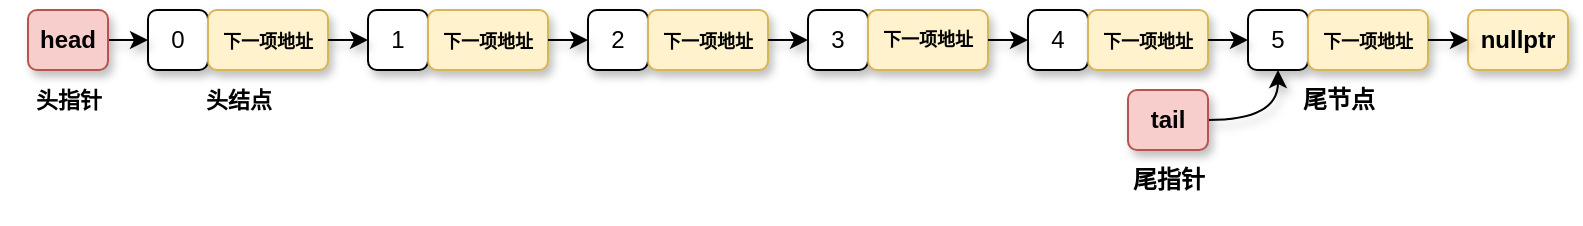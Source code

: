 <mxfile version="20.3.0" type="device"><diagram id="C2HEj8s1JAcgYbIjPdRO" name="第 1 页"><mxGraphModel dx="1913" dy="2265" grid="1" gridSize="10" guides="1" tooltips="1" connect="1" arrows="1" fold="1" page="1" pageScale="1" pageWidth="1169" pageHeight="827" background="none" math="0" shadow="0"><root><mxCell id="0"/><mxCell id="1" parent="0"/><mxCell id="L7vXzGxKrCVrSSjWKSGP-33" value="" style="group;shadow=1;rounded=1;" parent="1" vertex="1" connectable="0"><mxGeometry x="80" y="-810" width="90" height="30" as="geometry"/></mxCell><mxCell id="L7vXzGxKrCVrSSjWKSGP-34" value="0" style="rounded=1;whiteSpace=wrap;html=1;shadow=1;" parent="L7vXzGxKrCVrSSjWKSGP-33" vertex="1"><mxGeometry width="30" height="30" as="geometry"/></mxCell><mxCell id="L7vXzGxKrCVrSSjWKSGP-35" value="&lt;font style=&quot;font-size: 9px; line-height: 0;&quot;&gt;&lt;b&gt;下一项地址&lt;/b&gt;&lt;/font&gt;" style="rounded=1;whiteSpace=wrap;html=1;fillColor=#fff2cc;strokeColor=#d6b656;shadow=1;" parent="L7vXzGxKrCVrSSjWKSGP-33" vertex="1"><mxGeometry x="30" width="60" height="30" as="geometry"/></mxCell><mxCell id="L7vXzGxKrCVrSSjWKSGP-36" value="" style="group;shadow=1;rounded=1;" parent="1" vertex="1" connectable="0"><mxGeometry x="190" y="-810" width="90" height="30" as="geometry"/></mxCell><mxCell id="L7vXzGxKrCVrSSjWKSGP-37" value="1" style="rounded=1;whiteSpace=wrap;html=1;shadow=1;" parent="L7vXzGxKrCVrSSjWKSGP-36" vertex="1"><mxGeometry width="30" height="30" as="geometry"/></mxCell><mxCell id="L7vXzGxKrCVrSSjWKSGP-38" value="&lt;b style=&quot;font-size: 9px;&quot;&gt;下一项地址&lt;/b&gt;" style="rounded=1;whiteSpace=wrap;html=1;fillColor=#fff2cc;strokeColor=#d6b656;shadow=1;" parent="L7vXzGxKrCVrSSjWKSGP-36" vertex="1"><mxGeometry x="30" width="60" height="30" as="geometry"/></mxCell><mxCell id="L7vXzGxKrCVrSSjWKSGP-41" value="" style="group;shadow=1;rounded=1;" parent="1" vertex="1" connectable="0"><mxGeometry x="300" y="-810" width="90" height="30" as="geometry"/></mxCell><mxCell id="L7vXzGxKrCVrSSjWKSGP-42" value="2" style="rounded=1;whiteSpace=wrap;html=1;shadow=1;" parent="L7vXzGxKrCVrSSjWKSGP-41" vertex="1"><mxGeometry width="30" height="30" as="geometry"/></mxCell><mxCell id="L7vXzGxKrCVrSSjWKSGP-43" value="&lt;b style=&quot;font-size: 9px;&quot;&gt;下一项地址&lt;/b&gt;" style="rounded=1;whiteSpace=wrap;html=1;fillColor=#fff2cc;strokeColor=#d6b656;shadow=1;" parent="L7vXzGxKrCVrSSjWKSGP-41" vertex="1"><mxGeometry x="30" width="60" height="30" as="geometry"/></mxCell><mxCell id="L7vXzGxKrCVrSSjWKSGP-59" style="edgeStyle=orthogonalEdgeStyle;rounded=1;orthogonalLoop=1;jettySize=auto;html=1;exitX=1;exitY=0.5;exitDx=0;exitDy=0;entryX=0;entryY=0.5;entryDx=0;entryDy=0;fontFamily=Helvetica;fontSize=9;shadow=1;curved=1;" parent="1" source="L7vXzGxKrCVrSSjWKSGP-45" target="L7vXzGxKrCVrSSjWKSGP-34" edge="1"><mxGeometry relative="1" as="geometry"/></mxCell><mxCell id="L7vXzGxKrCVrSSjWKSGP-45" value="&lt;b&gt;head&lt;/b&gt;" style="rounded=1;whiteSpace=wrap;html=1;fillColor=#f8cecc;strokeColor=#b85450;shadow=1;" parent="1" vertex="1"><mxGeometry x="20" y="-810" width="40" height="30" as="geometry"/></mxCell><mxCell id="L7vXzGxKrCVrSSjWKSGP-47" value="&lt;b&gt;&lt;font style=&quot;font-size: 11px;&quot;&gt;头指针&lt;/font&gt;&lt;/b&gt;" style="text;html=1;align=center;verticalAlign=middle;resizable=0;points=[];autosize=1;strokeColor=none;fillColor=none;shadow=1;rounded=1;" parent="1" vertex="1"><mxGeometry x="10" y="-780" width="60" height="30" as="geometry"/></mxCell><mxCell id="L7vXzGxKrCVrSSjWKSGP-48" value="&lt;b&gt;头结点&lt;/b&gt;" style="text;html=1;align=center;verticalAlign=middle;resizable=0;points=[];autosize=1;strokeColor=none;fillColor=none;fontSize=11;shadow=1;rounded=1;" parent="1" vertex="1"><mxGeometry x="95" y="-780" width="60" height="30" as="geometry"/></mxCell><mxCell id="L7vXzGxKrCVrSSjWKSGP-53" value="" style="group;rounded=1;fontFamily=Helvetica;fontSize=9;shadow=1;" parent="1" vertex="1" connectable="0"><mxGeometry x="410" y="-810" width="90" height="30" as="geometry"/></mxCell><mxCell id="L7vXzGxKrCVrSSjWKSGP-54" value="&lt;font style=&quot;font-size: 12px;&quot;&gt;3&lt;/font&gt;" style="rounded=1;whiteSpace=wrap;html=1;fontFamily=Helvetica;fontSize=9;shadow=1;" parent="L7vXzGxKrCVrSSjWKSGP-53" vertex="1"><mxGeometry width="30" height="30" as="geometry"/></mxCell><mxCell id="L7vXzGxKrCVrSSjWKSGP-55" value="&lt;b style=&quot;font-size: 9px; line-height: 1;&quot;&gt;下一项地址&lt;/b&gt;" style="rounded=1;whiteSpace=wrap;html=1;fillColor=#fff2cc;strokeColor=#d6b656;fontFamily=Helvetica;fontSize=9;shadow=1;" parent="L7vXzGxKrCVrSSjWKSGP-53" vertex="1"><mxGeometry x="30" width="60" height="30" as="geometry"/></mxCell><mxCell id="L7vXzGxKrCVrSSjWKSGP-57" style="edgeStyle=orthogonalEdgeStyle;rounded=1;orthogonalLoop=1;jettySize=auto;html=1;exitX=1;exitY=0.5;exitDx=0;exitDy=0;entryX=0;entryY=0.5;entryDx=0;entryDy=0;fontFamily=Helvetica;fontSize=9;shadow=1;curved=1;" parent="1" source="L7vXzGxKrCVrSSjWKSGP-38" target="L7vXzGxKrCVrSSjWKSGP-42" edge="1"><mxGeometry relative="1" as="geometry"/></mxCell><mxCell id="L7vXzGxKrCVrSSjWKSGP-58" style="edgeStyle=orthogonalEdgeStyle;rounded=1;orthogonalLoop=1;jettySize=auto;html=1;exitX=1;exitY=0.5;exitDx=0;exitDy=0;entryX=0;entryY=0.5;entryDx=0;entryDy=0;fontFamily=Helvetica;fontSize=9;shadow=1;curved=1;" parent="1" source="L7vXzGxKrCVrSSjWKSGP-35" target="L7vXzGxKrCVrSSjWKSGP-37" edge="1"><mxGeometry relative="1" as="geometry"/></mxCell><mxCell id="L7vXzGxKrCVrSSjWKSGP-63" value="" style="group;rounded=1;fontFamily=Helvetica;fontSize=12;shadow=1;" parent="1" vertex="1" connectable="0"><mxGeometry x="520" y="-810" width="90" height="30" as="geometry"/></mxCell><mxCell id="L7vXzGxKrCVrSSjWKSGP-64" value="4" style="rounded=1;whiteSpace=wrap;html=1;fontFamily=Helvetica;fontSize=12;shadow=1;" parent="L7vXzGxKrCVrSSjWKSGP-63" vertex="1"><mxGeometry width="30" height="30" as="geometry"/></mxCell><mxCell id="L7vXzGxKrCVrSSjWKSGP-65" value="&lt;b style=&quot;font-size: 9px; line-height: 1;&quot;&gt;下一项地址&lt;/b&gt;" style="rounded=1;whiteSpace=wrap;html=1;fillColor=#fff2cc;strokeColor=#d6b656;fontFamily=Helvetica;fontSize=12;shadow=1;" parent="L7vXzGxKrCVrSSjWKSGP-63" vertex="1"><mxGeometry x="30" width="60" height="30" as="geometry"/></mxCell><mxCell id="L7vXzGxKrCVrSSjWKSGP-75" style="edgeStyle=orthogonalEdgeStyle;rounded=1;orthogonalLoop=1;jettySize=auto;html=1;exitX=1;exitY=0.5;exitDx=0;exitDy=0;entryX=0;entryY=0.5;entryDx=0;entryDy=0;fontFamily=Helvetica;fontSize=12;shadow=1;curved=1;" parent="1" source="L7vXzGxKrCVrSSjWKSGP-55" target="L7vXzGxKrCVrSSjWKSGP-64" edge="1"><mxGeometry relative="1" as="geometry"/></mxCell><mxCell id="L7vXzGxKrCVrSSjWKSGP-76" value="" style="group;rounded=1;fontFamily=Helvetica;fontSize=12;shadow=1;" parent="1" vertex="1" connectable="0"><mxGeometry x="630" y="-810" width="90" height="30" as="geometry"/></mxCell><mxCell id="L7vXzGxKrCVrSSjWKSGP-77" value="5" style="rounded=1;whiteSpace=wrap;html=1;fontFamily=Helvetica;fontSize=12;shadow=1;" parent="L7vXzGxKrCVrSSjWKSGP-76" vertex="1"><mxGeometry width="30" height="30" as="geometry"/></mxCell><mxCell id="L7vXzGxKrCVrSSjWKSGP-78" value="&lt;b style=&quot;font-size: 9px; line-height: 1;&quot;&gt;下一项地址&lt;/b&gt;" style="rounded=1;whiteSpace=wrap;html=1;fillColor=#fff2cc;strokeColor=#d6b656;fontFamily=Helvetica;fontSize=12;shadow=1;" parent="L7vXzGxKrCVrSSjWKSGP-76" vertex="1"><mxGeometry x="30" width="60" height="30" as="geometry"/></mxCell><mxCell id="L7vXzGxKrCVrSSjWKSGP-83" style="edgeStyle=orthogonalEdgeStyle;rounded=1;orthogonalLoop=1;jettySize=auto;html=1;exitX=1;exitY=0.5;exitDx=0;exitDy=0;entryX=0;entryY=0.5;entryDx=0;entryDy=0;fontFamily=Helvetica;fontSize=12;shadow=1;curved=1;" parent="1" source="L7vXzGxKrCVrSSjWKSGP-65" target="L7vXzGxKrCVrSSjWKSGP-77" edge="1"><mxGeometry relative="1" as="geometry"/></mxCell><mxCell id="L7vXzGxKrCVrSSjWKSGP-84" value="&lt;b&gt;nullptr&lt;/b&gt;" style="rounded=1;whiteSpace=wrap;html=1;fontFamily=Helvetica;fontSize=12;fillColor=#fff2cc;strokeColor=#d6b656;shadow=1;" parent="1" vertex="1"><mxGeometry x="740" y="-810" width="50" height="30" as="geometry"/></mxCell><mxCell id="L7vXzGxKrCVrSSjWKSGP-85" style="edgeStyle=orthogonalEdgeStyle;rounded=1;orthogonalLoop=1;jettySize=auto;html=1;exitX=1;exitY=0.5;exitDx=0;exitDy=0;entryX=0;entryY=0.5;entryDx=0;entryDy=0;fontFamily=Helvetica;fontSize=12;shadow=1;curved=1;" parent="1" source="L7vXzGxKrCVrSSjWKSGP-78" target="L7vXzGxKrCVrSSjWKSGP-84" edge="1"><mxGeometry relative="1" as="geometry"/></mxCell><mxCell id="L7vXzGxKrCVrSSjWKSGP-88" style="edgeStyle=orthogonalEdgeStyle;rounded=1;orthogonalLoop=1;jettySize=auto;html=1;exitX=1;exitY=0.5;exitDx=0;exitDy=0;entryX=0.5;entryY=1;entryDx=0;entryDy=0;fontFamily=Helvetica;fontSize=12;shadow=1;curved=1;" parent="1" source="L7vXzGxKrCVrSSjWKSGP-86" target="L7vXzGxKrCVrSSjWKSGP-77" edge="1"><mxGeometry relative="1" as="geometry"/></mxCell><mxCell id="L7vXzGxKrCVrSSjWKSGP-86" value="&lt;b&gt;tail&lt;/b&gt;" style="rounded=1;whiteSpace=wrap;html=1;fontFamily=Helvetica;fontSize=12;fillColor=#f8cecc;strokeColor=#b85450;shadow=1;" parent="1" vertex="1"><mxGeometry x="570" y="-770" width="40" height="30" as="geometry"/></mxCell><mxCell id="L7vXzGxKrCVrSSjWKSGP-89" value="&lt;b&gt;尾指针&lt;/b&gt;" style="text;html=1;align=center;verticalAlign=middle;resizable=0;points=[];autosize=1;strokeColor=none;fillColor=none;fontSize=12;fontFamily=Helvetica;shadow=1;rounded=1;" parent="1" vertex="1"><mxGeometry x="560" y="-740" width="60" height="30" as="geometry"/></mxCell><mxCell id="L7vXzGxKrCVrSSjWKSGP-90" value="&lt;b&gt;尾节点&lt;/b&gt;" style="text;html=1;align=center;verticalAlign=middle;resizable=0;points=[];autosize=1;strokeColor=none;fillColor=none;fontSize=12;fontFamily=Helvetica;shadow=1;rounded=1;" parent="1" vertex="1"><mxGeometry x="645" y="-780" width="60" height="30" as="geometry"/></mxCell><mxCell id="L7vXzGxKrCVrSSjWKSGP-91" style="edgeStyle=orthogonalEdgeStyle;rounded=1;orthogonalLoop=1;jettySize=auto;html=1;exitX=1;exitY=0.5;exitDx=0;exitDy=0;entryX=0;entryY=0.5;entryDx=0;entryDy=0;fontFamily=Helvetica;fontSize=12;shadow=1;curved=1;" parent="1" source="L7vXzGxKrCVrSSjWKSGP-43" target="L7vXzGxKrCVrSSjWKSGP-54" edge="1"><mxGeometry relative="1" as="geometry"/></mxCell></root></mxGraphModel></diagram></mxfile>